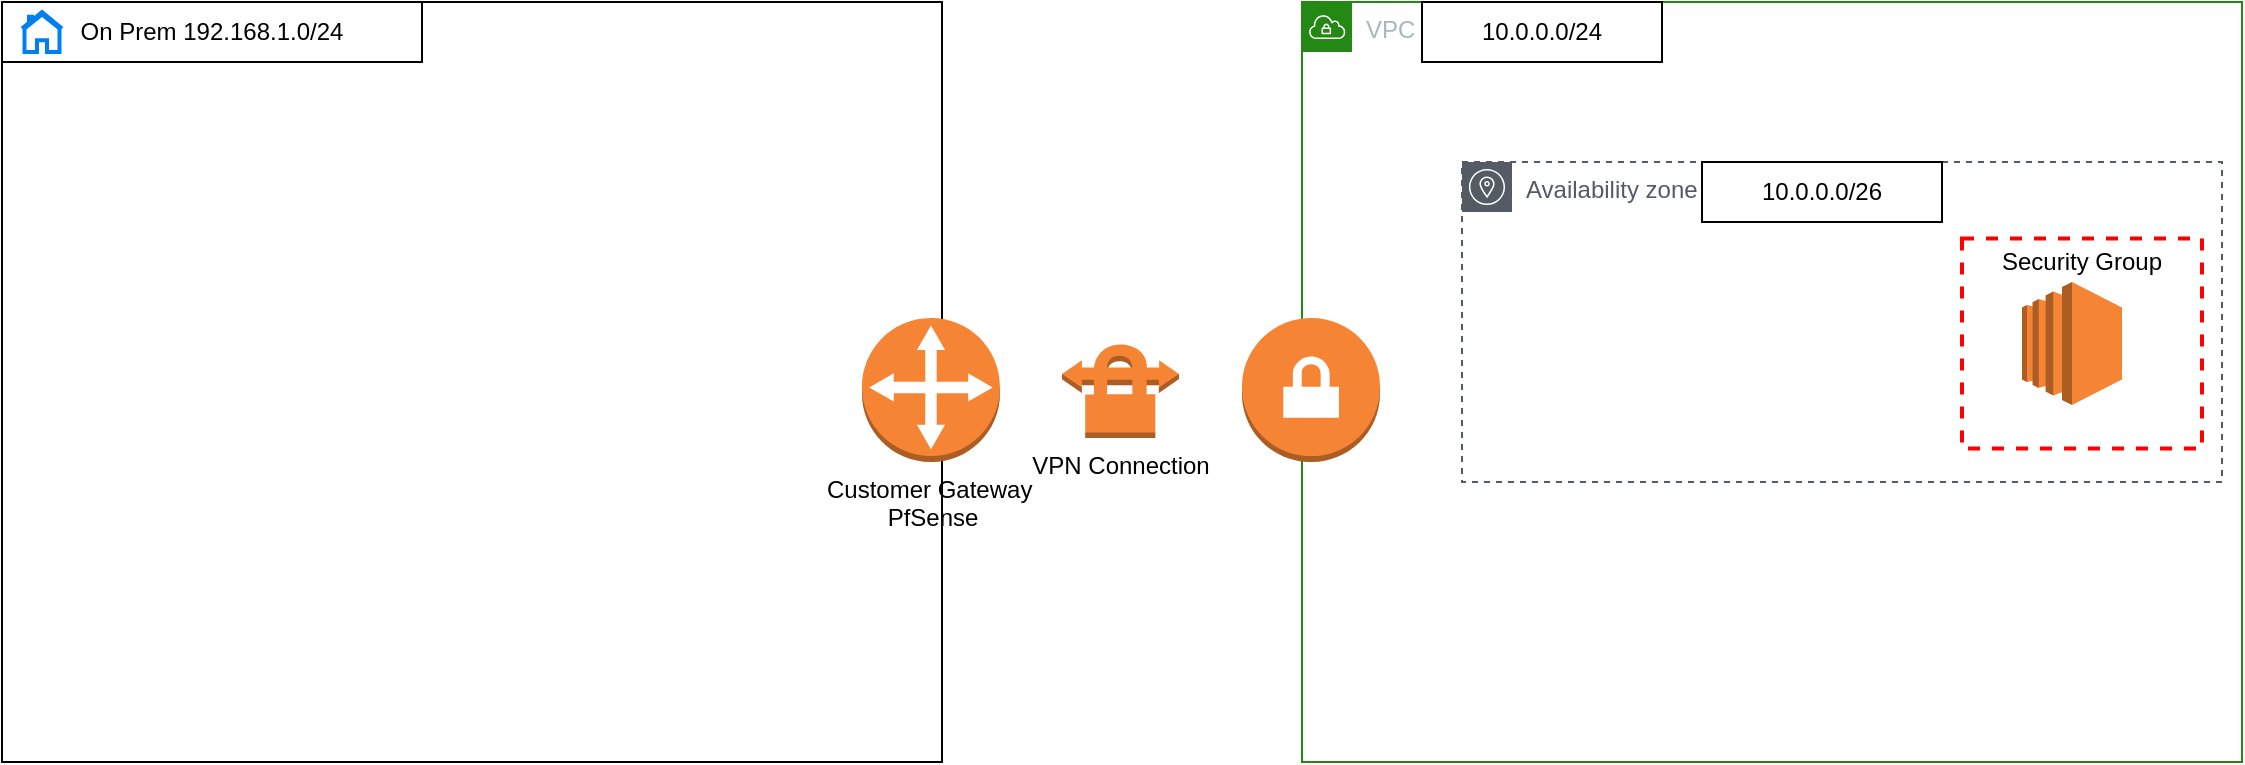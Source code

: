 <mxfile version="15.8.8" type="github">
  <diagram id="V7je1O-hMXL9oF9jtUTb" name="Page-1">
    <mxGraphModel dx="2253" dy="714" grid="1" gridSize="10" guides="1" tooltips="1" connect="1" arrows="1" fold="1" page="1" pageScale="1" pageWidth="827" pageHeight="1169" math="0" shadow="0">
      <root>
        <mxCell id="0" />
        <mxCell id="1" parent="0" />
        <mxCell id="sKMQY5zvEQgRqJb_hfwc-83" value="" style="rounded=0;whiteSpace=wrap;html=1;fillColor=none;" vertex="1" parent="1">
          <mxGeometry x="-320" y="40" width="470" height="380" as="geometry" />
        </mxCell>
        <mxCell id="sKMQY5zvEQgRqJb_hfwc-1" value="VPC" style="points=[[0,0],[0.25,0],[0.5,0],[0.75,0],[1,0],[1,0.25],[1,0.5],[1,0.75],[1,1],[0.75,1],[0.5,1],[0.25,1],[0,1],[0,0.75],[0,0.5],[0,0.25]];outlineConnect=0;gradientColor=none;html=1;whiteSpace=wrap;fontSize=12;fontStyle=0;shape=mxgraph.aws4.group;grIcon=mxgraph.aws4.group_vpc;strokeColor=#248814;fillColor=none;verticalAlign=top;align=left;spacingLeft=30;fontColor=#AAB7B8;dashed=0;" vertex="1" parent="1">
          <mxGeometry x="330" y="40" width="470" height="380" as="geometry" />
        </mxCell>
        <mxCell id="sKMQY5zvEQgRqJb_hfwc-2" value="Availability zone" style="sketch=0;outlineConnect=0;gradientColor=none;html=1;whiteSpace=wrap;fontSize=12;fontStyle=0;shape=mxgraph.aws4.group;grIcon=mxgraph.aws4.group_availability_zone;strokeColor=#545B64;fillColor=none;verticalAlign=top;align=left;spacingLeft=30;fontColor=#545B64;dashed=1;" vertex="1" parent="1">
          <mxGeometry x="410" y="120" width="380" height="160" as="geometry" />
        </mxCell>
        <mxCell id="sKMQY5zvEQgRqJb_hfwc-3" value="" style="outlineConnect=0;dashed=0;verticalLabelPosition=bottom;verticalAlign=top;align=center;html=1;shape=mxgraph.aws3.ec2;fillColor=#F58534;gradientColor=none;" vertex="1" parent="1">
          <mxGeometry x="690" y="180" width="50" height="61.5" as="geometry" />
        </mxCell>
        <mxCell id="sKMQY5zvEQgRqJb_hfwc-4" value="10.0.0.0/24" style="rounded=0;whiteSpace=wrap;html=1;" vertex="1" parent="1">
          <mxGeometry x="390" y="40" width="120" height="30" as="geometry" />
        </mxCell>
        <mxCell id="sKMQY5zvEQgRqJb_hfwc-5" value="10.0.0.0/26" style="rounded=0;whiteSpace=wrap;html=1;" vertex="1" parent="1">
          <mxGeometry x="530" y="120" width="120" height="30" as="geometry" />
        </mxCell>
        <mxCell id="sKMQY5zvEQgRqJb_hfwc-6" value="" style="html=1;verticalLabelPosition=bottom;align=center;labelBackgroundColor=#ffffff;verticalAlign=top;strokeWidth=2;strokeColor=#0080F0;shadow=0;dashed=0;shape=mxgraph.ios7.icons.home;" vertex="1" parent="1">
          <mxGeometry x="-310" y="45" width="20" height="20" as="geometry" />
        </mxCell>
        <mxCell id="sKMQY5zvEQgRqJb_hfwc-84" value="On Prem 192.168.1.0/24" style="rounded=0;whiteSpace=wrap;html=1;fillColor=none;" vertex="1" parent="1">
          <mxGeometry x="-320" y="40" width="210" height="30" as="geometry" />
        </mxCell>
        <mxCell id="sKMQY5zvEQgRqJb_hfwc-85" value="" style="outlineConnect=0;dashed=0;verticalLabelPosition=bottom;verticalAlign=top;align=center;html=1;shape=mxgraph.aws3.vpn_gateway;fillColor=#F58534;gradientColor=none;" vertex="1" parent="1">
          <mxGeometry x="300" y="198" width="69" height="72" as="geometry" />
        </mxCell>
        <mxCell id="sKMQY5zvEQgRqJb_hfwc-86" value="VPN Connection" style="outlineConnect=0;dashed=0;verticalLabelPosition=bottom;verticalAlign=top;align=center;html=1;shape=mxgraph.aws3.vpn_connection;fillColor=#F58534;gradientColor=none;" vertex="1" parent="1">
          <mxGeometry x="210" y="210" width="58.5" height="48" as="geometry" />
        </mxCell>
        <mxCell id="sKMQY5zvEQgRqJb_hfwc-93" value="Customer Gateway&amp;nbsp;&lt;br&gt;PfSense" style="outlineConnect=0;dashed=0;verticalLabelPosition=bottom;verticalAlign=top;align=center;html=1;shape=mxgraph.aws3.customer_gateway;fillColor=#F58534;gradientColor=none;" vertex="1" parent="1">
          <mxGeometry x="110" y="198" width="69" height="72" as="geometry" />
        </mxCell>
        <mxCell id="sKMQY5zvEQgRqJb_hfwc-94" value="Security Group" style="fontStyle=0;verticalAlign=top;align=center;spacingTop=-2;fillColor=none;rounded=0;whiteSpace=wrap;html=1;strokeColor=#FF0000;strokeWidth=2;dashed=1;container=1;collapsible=0;expand=0;recursiveResize=0;" vertex="1" parent="1">
          <mxGeometry x="660" y="158.25" width="120" height="105" as="geometry" />
        </mxCell>
      </root>
    </mxGraphModel>
  </diagram>
</mxfile>
